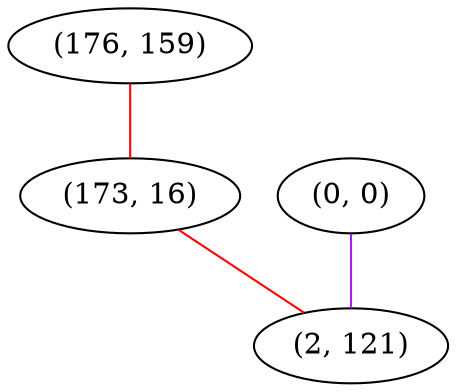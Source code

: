 graph "" {
"(176, 159)";
"(0, 0)";
"(173, 16)";
"(2, 121)";
"(176, 159)" -- "(173, 16)"  [color=red, key=0, weight=1];
"(0, 0)" -- "(2, 121)"  [color=purple, key=0, weight=4];
"(173, 16)" -- "(2, 121)"  [color=red, key=0, weight=1];
}
